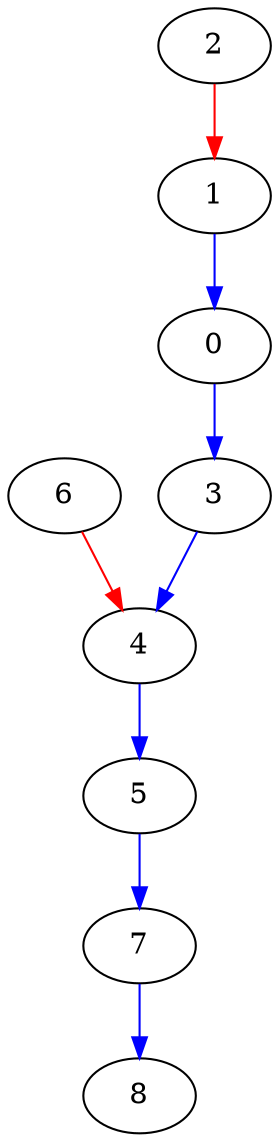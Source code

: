 digraph {
  0 [label="0", color=black];
  1 -> 0 [label="", color=blue];
  7 [label="7", color=black];
  5 -> 7 [label="", color=blue];
  2 [label="2", color=black];
  4 [label="4", color=black];
  3 -> 4 [label="", color=blue];
  6 -> 4 [label="", color=red];
  6 [label="6", color=black];
  1 [label="1", color=black];
  2 -> 1 [label="", color=red];
  8 [label="8", color=black];
  7 -> 8 [label="", color=blue];
  3 [label="3", color=black];
  0 -> 3 [label="", color=blue];
  5 [label="5", color=black];
  4 -> 5 [label="", color=blue];
}
